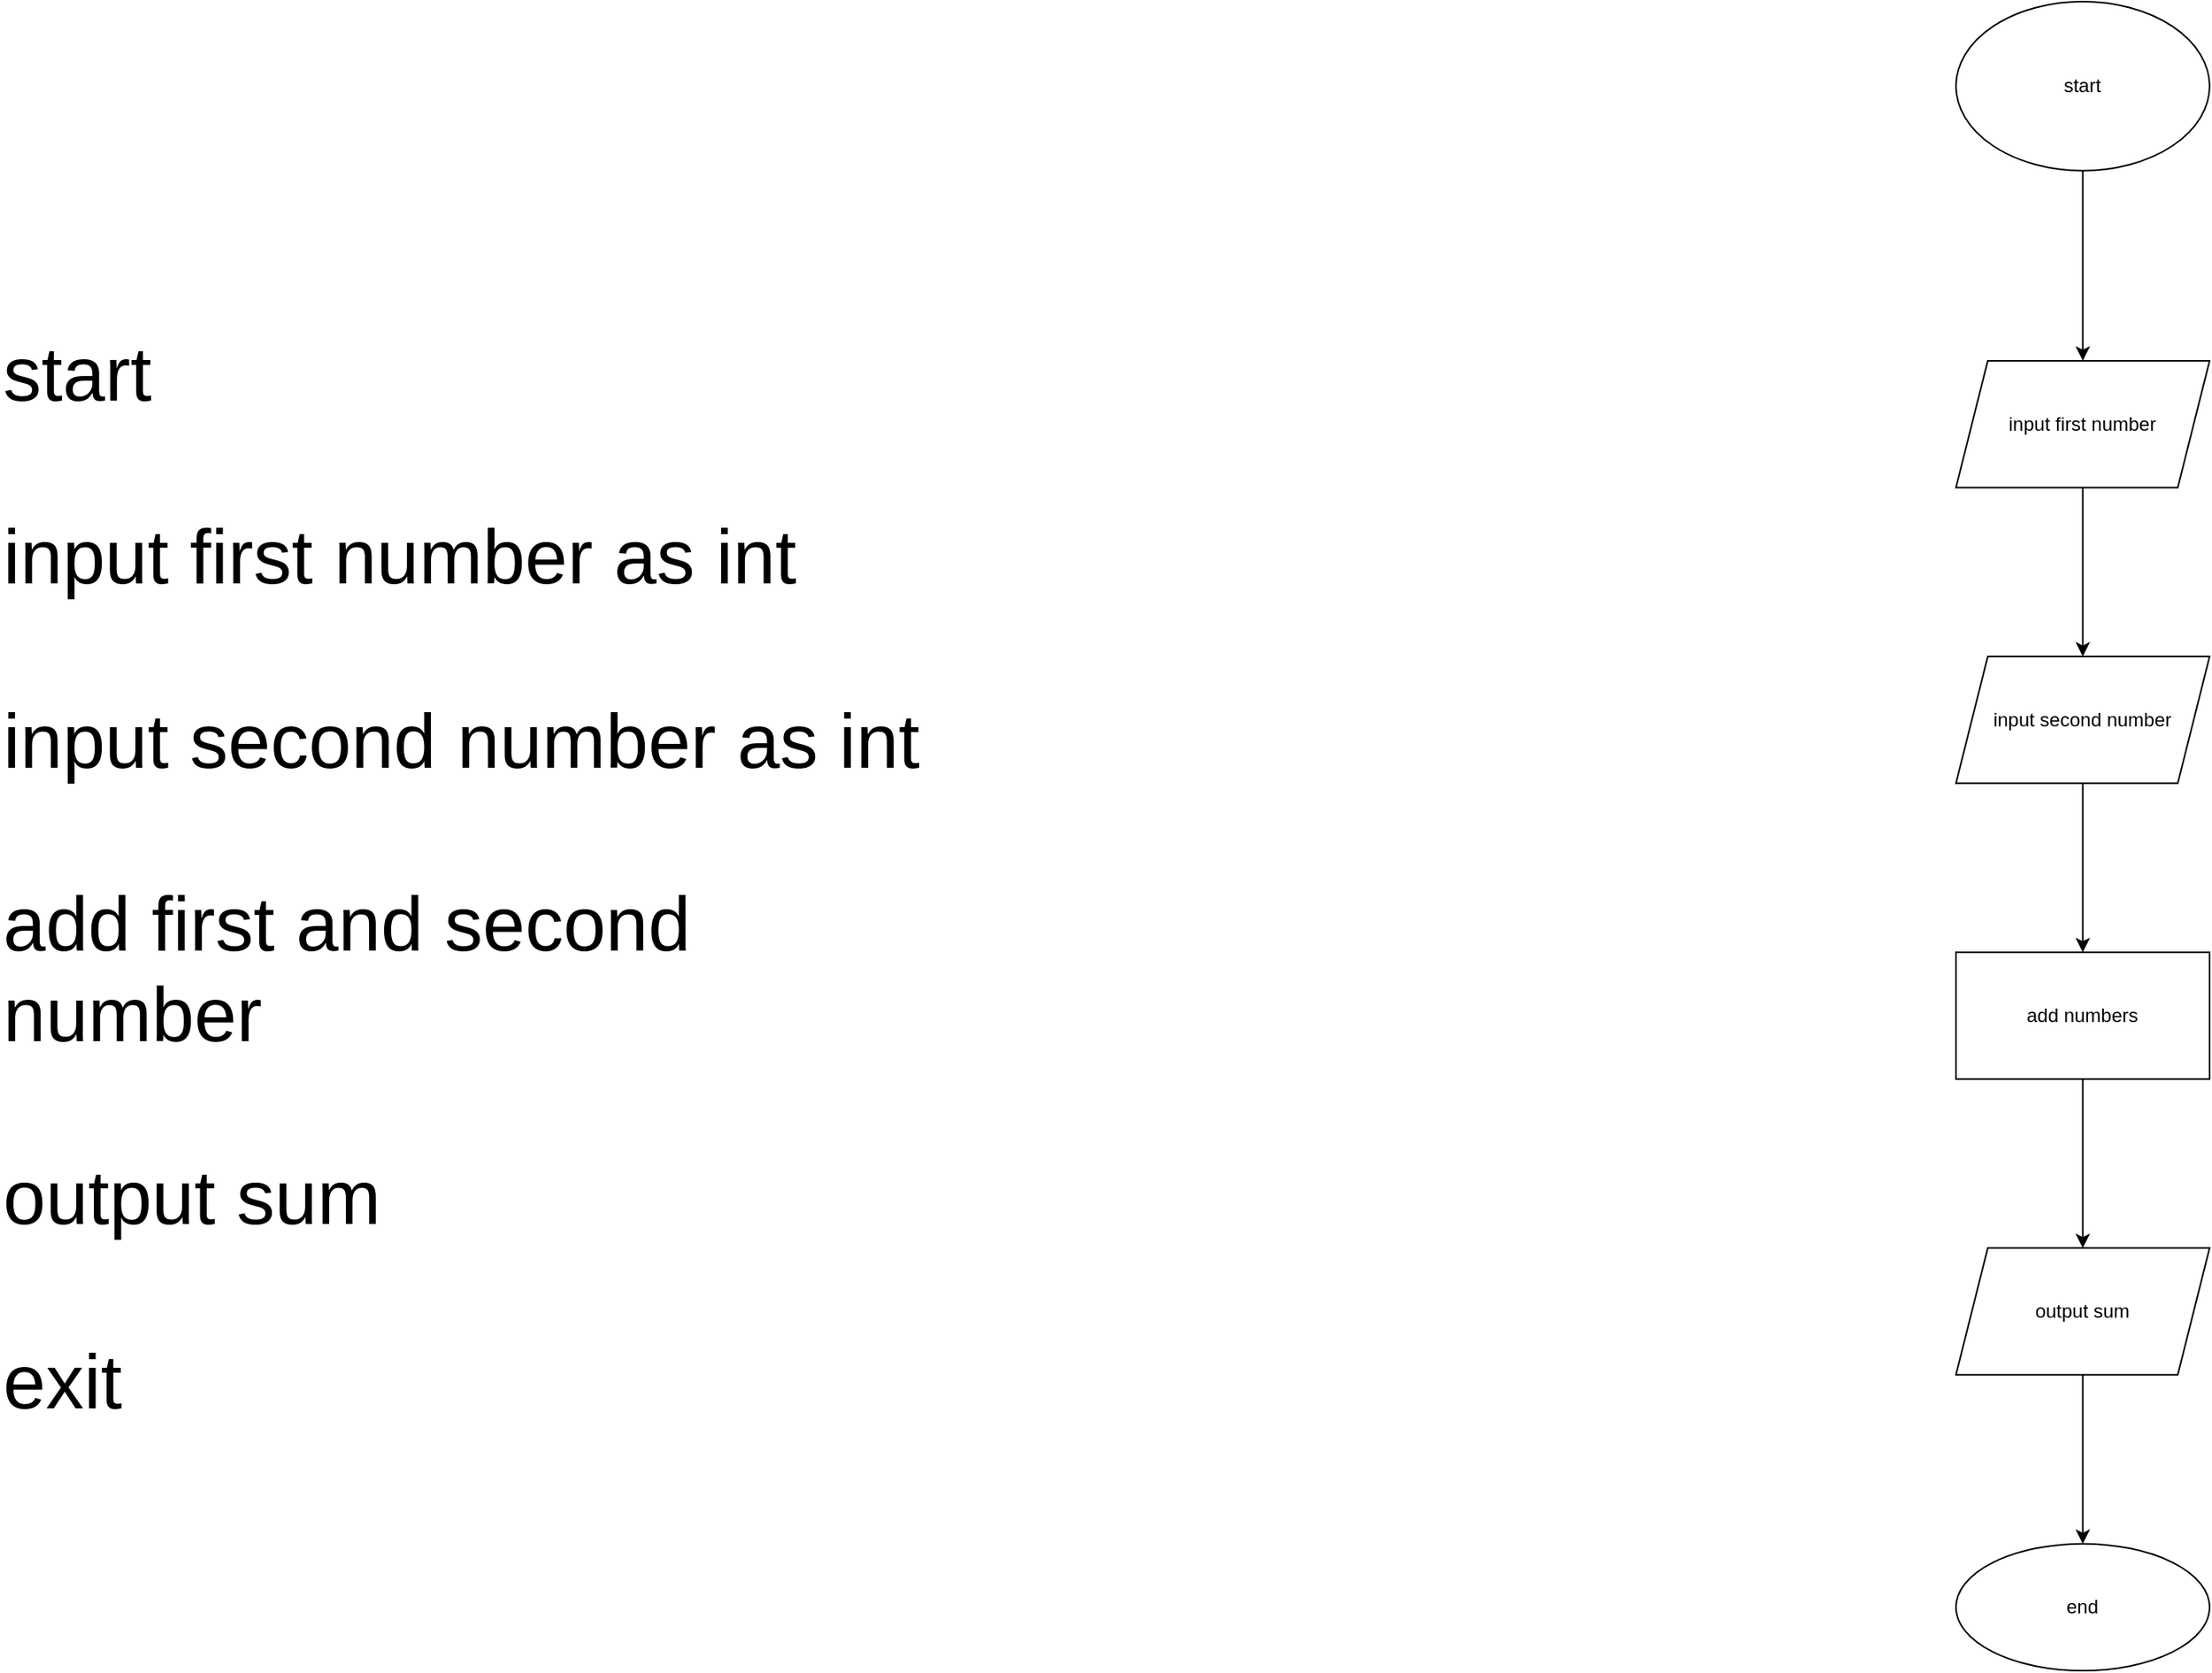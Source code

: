 <mxfile>
    <diagram id="6TgKZimT5i8SFP6nsdH2" name="Page-1">
        <mxGraphModel dx="2051" dy="2636" grid="1" gridSize="10" guides="1" tooltips="1" connect="1" arrows="1" fold="1" page="1" pageScale="1" pageWidth="1920" pageHeight="1200" math="0" shadow="0">
            <root>
                <mxCell id="0"/>
                <mxCell id="1" parent="0"/>
                <mxCell id="2" value="&lt;div style=&quot;font-size: 48px&quot;&gt;&lt;span style=&quot;font-size: 48px&quot;&gt;start&lt;/span&gt;&lt;/div&gt;&lt;div style=&quot;font-size: 48px&quot;&gt;&lt;br style=&quot;font-size: 48px&quot;&gt;&lt;/div&gt;&lt;div style=&quot;font-size: 48px&quot;&gt;&lt;span style=&quot;font-size: 48px&quot;&gt;input first number as int&lt;/span&gt;&lt;/div&gt;&lt;div style=&quot;font-size: 48px&quot;&gt;&lt;span style=&quot;font-size: 48px&quot;&gt;&lt;br&gt;&lt;/span&gt;&lt;/div&gt;&lt;div style=&quot;font-size: 48px&quot;&gt;&lt;span style=&quot;font-size: 48px&quot;&gt;input second number as int&lt;/span&gt;&lt;/div&gt;&lt;div style=&quot;font-size: 48px&quot;&gt;&lt;br style=&quot;font-size: 48px&quot;&gt;&lt;/div&gt;&lt;div style=&quot;font-size: 48px&quot;&gt;add first and second number&lt;/div&gt;&lt;div style=&quot;font-size: 48px&quot;&gt;&lt;br&gt;&lt;/div&gt;&lt;div style=&quot;font-size: 48px&quot;&gt;output sum&lt;/div&gt;&lt;div style=&quot;font-size: 48px&quot;&gt;&lt;span style=&quot;font-size: 48px&quot;&gt;&lt;br style=&quot;font-size: 48px&quot;&gt;&lt;/span&gt;&lt;/div&gt;&lt;div style=&quot;font-size: 48px&quot;&gt;&lt;span style=&quot;font-size: 48px&quot;&gt;exit&lt;/span&gt;&lt;/div&gt;&lt;div style=&quot;font-size: 48px&quot;&gt;&lt;span style=&quot;font-size: 48px&quot;&gt;&lt;br style=&quot;font-size: 48px&quot;&gt;&lt;/span&gt;&lt;/div&gt;" style="text;html=1;strokeColor=none;fillColor=none;align=left;verticalAlign=middle;whiteSpace=wrap;rounded=0;fontSize=48;" parent="1" vertex="1">
                    <mxGeometry x="160" y="-740" width="598.25" height="359.81" as="geometry"/>
                </mxCell>
                <mxCell id="32" value="Sum of two numbers solution" style="text;html=1;align=left;verticalAlign=middle;resizable=0;points=[];autosize=1;strokeColor=none;fillColor=none;fontSize=48;fontColor=#FFFFFF;labelBackgroundColor=default;" parent="1" vertex="1">
                    <mxGeometry x="170.002" y="-1130" width="630" height="60" as="geometry"/>
                </mxCell>
                <mxCell id="44" value="" style="group" vertex="1" connectable="0" parent="1">
                    <mxGeometry x="1390" y="-1140" width="159.49" height="1050" as="geometry"/>
                </mxCell>
                <mxCell id="33" value="start" style="ellipse;whiteSpace=wrap;html=1;" vertex="1" parent="44">
                    <mxGeometry width="159.49" height="106.329" as="geometry"/>
                </mxCell>
                <mxCell id="34" value="input first number" style="shape=parallelogram;perimeter=parallelogramPerimeter;whiteSpace=wrap;html=1;fixedSize=1;" vertex="1" parent="44">
                    <mxGeometry y="225.949" width="159.49" height="79.747" as="geometry"/>
                </mxCell>
                <mxCell id="35" value="" style="edgeStyle=none;html=1;" edge="1" parent="44" source="33" target="34">
                    <mxGeometry relative="1" as="geometry"/>
                </mxCell>
                <mxCell id="36" value="input second number" style="shape=parallelogram;perimeter=parallelogramPerimeter;whiteSpace=wrap;html=1;fixedSize=1;" vertex="1" parent="44">
                    <mxGeometry y="412.025" width="159.49" height="79.747" as="geometry"/>
                </mxCell>
                <mxCell id="37" value="" style="edgeStyle=none;html=1;" edge="1" parent="44" source="34" target="36">
                    <mxGeometry relative="1" as="geometry"/>
                </mxCell>
                <mxCell id="38" value="add numbers" style="whiteSpace=wrap;html=1;" vertex="1" parent="44">
                    <mxGeometry y="598.101" width="159.49" height="79.747" as="geometry"/>
                </mxCell>
                <mxCell id="39" value="" style="edgeStyle=none;html=1;" edge="1" parent="44" source="36" target="38">
                    <mxGeometry relative="1" as="geometry"/>
                </mxCell>
                <mxCell id="40" value="output sum" style="shape=parallelogram;perimeter=parallelogramPerimeter;whiteSpace=wrap;html=1;fixedSize=1;" vertex="1" parent="44">
                    <mxGeometry y="784.177" width="159.49" height="79.747" as="geometry"/>
                </mxCell>
                <mxCell id="41" value="" style="edgeStyle=none;html=1;" edge="1" parent="44" source="38" target="40">
                    <mxGeometry relative="1" as="geometry"/>
                </mxCell>
                <mxCell id="42" value="end" style="ellipse;whiteSpace=wrap;html=1;" vertex="1" parent="44">
                    <mxGeometry y="970.253" width="159.49" height="79.747" as="geometry"/>
                </mxCell>
                <mxCell id="43" value="" style="edgeStyle=none;html=1;" edge="1" parent="44" source="40" target="42">
                    <mxGeometry relative="1" as="geometry"/>
                </mxCell>
            </root>
        </mxGraphModel>
    </diagram>
</mxfile>